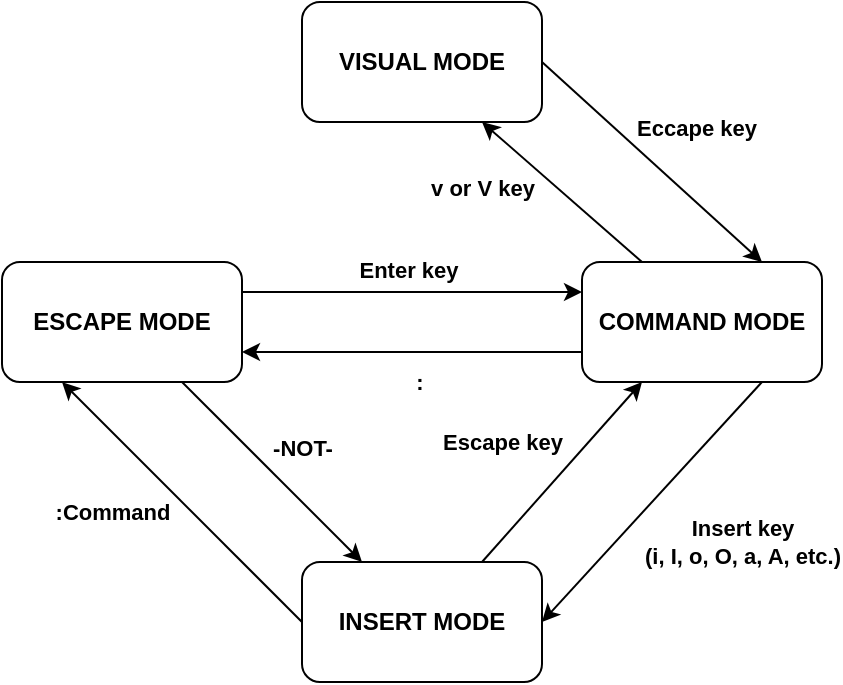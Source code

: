 <mxfile version="21.1.2" type="device">
  <diagram name="Страница 1" id="i-m2k3XK_V0nmeYM6Gjc">
    <mxGraphModel dx="705" dy="457" grid="1" gridSize="10" guides="1" tooltips="1" connect="1" arrows="1" fold="1" page="1" pageScale="1" pageWidth="1200" pageHeight="1400" math="0" shadow="0">
      <root>
        <mxCell id="0" />
        <mxCell id="1" parent="0" />
        <mxCell id="A6MxWUw8LgV8OTlGh1sf-6" style="rounded=0;orthogonalLoop=1;jettySize=auto;html=1;exitX=0.75;exitY=1;exitDx=0;exitDy=0;entryX=0.25;entryY=0;entryDx=0;entryDy=0;" edge="1" parent="1" source="A6MxWUw8LgV8OTlGh1sf-1" target="A6MxWUw8LgV8OTlGh1sf-2">
          <mxGeometry relative="1" as="geometry" />
        </mxCell>
        <mxCell id="A6MxWUw8LgV8OTlGh1sf-15" value="-NOT-" style="edgeLabel;html=1;align=center;verticalAlign=middle;resizable=0;points=[];fontStyle=1" vertex="1" connectable="0" parent="A6MxWUw8LgV8OTlGh1sf-6">
          <mxGeometry x="-0.167" y="-1" relative="1" as="geometry">
            <mxPoint x="23" y="-5" as="offset" />
          </mxGeometry>
        </mxCell>
        <mxCell id="A6MxWUw8LgV8OTlGh1sf-10" style="rounded=0;orthogonalLoop=1;jettySize=auto;html=1;exitX=1;exitY=0.25;exitDx=0;exitDy=0;entryX=0;entryY=0.25;entryDx=0;entryDy=0;" edge="1" parent="1" source="A6MxWUw8LgV8OTlGh1sf-1" target="A6MxWUw8LgV8OTlGh1sf-3">
          <mxGeometry relative="1" as="geometry" />
        </mxCell>
        <mxCell id="A6MxWUw8LgV8OTlGh1sf-16" value="Enter key" style="edgeLabel;html=1;align=center;verticalAlign=middle;resizable=0;points=[];fontStyle=1" vertex="1" connectable="0" parent="A6MxWUw8LgV8OTlGh1sf-10">
          <mxGeometry x="-0.292" relative="1" as="geometry">
            <mxPoint x="23" y="-11" as="offset" />
          </mxGeometry>
        </mxCell>
        <mxCell id="A6MxWUw8LgV8OTlGh1sf-1" value="ESCAPE MODE" style="rounded=1;whiteSpace=wrap;html=1;fontStyle=1" vertex="1" parent="1">
          <mxGeometry x="330" y="220" width="120" height="60" as="geometry" />
        </mxCell>
        <mxCell id="A6MxWUw8LgV8OTlGh1sf-9" style="rounded=0;orthogonalLoop=1;jettySize=auto;html=1;exitX=0;exitY=0.5;exitDx=0;exitDy=0;entryX=0.25;entryY=1;entryDx=0;entryDy=0;" edge="1" parent="1" source="A6MxWUw8LgV8OTlGh1sf-2" target="A6MxWUw8LgV8OTlGh1sf-1">
          <mxGeometry relative="1" as="geometry" />
        </mxCell>
        <mxCell id="A6MxWUw8LgV8OTlGh1sf-14" value=":Command" style="edgeLabel;html=1;align=center;verticalAlign=middle;resizable=0;points=[];fontStyle=1" vertex="1" connectable="0" parent="A6MxWUw8LgV8OTlGh1sf-9">
          <mxGeometry x="-0.125" y="-3" relative="1" as="geometry">
            <mxPoint x="-45" y="-1" as="offset" />
          </mxGeometry>
        </mxCell>
        <mxCell id="A6MxWUw8LgV8OTlGh1sf-2" value="INSERT MODE" style="rounded=1;whiteSpace=wrap;html=1;fontStyle=1" vertex="1" parent="1">
          <mxGeometry x="480" y="370" width="120" height="60" as="geometry" />
        </mxCell>
        <mxCell id="A6MxWUw8LgV8OTlGh1sf-11" style="edgeStyle=orthogonalEdgeStyle;rounded=0;orthogonalLoop=1;jettySize=auto;html=1;exitX=0;exitY=0.75;exitDx=0;exitDy=0;entryX=1;entryY=0.75;entryDx=0;entryDy=0;" edge="1" parent="1" source="A6MxWUw8LgV8OTlGh1sf-3" target="A6MxWUw8LgV8OTlGh1sf-1">
          <mxGeometry relative="1" as="geometry" />
        </mxCell>
        <mxCell id="A6MxWUw8LgV8OTlGh1sf-17" value=":&amp;nbsp;" style="edgeLabel;html=1;align=center;verticalAlign=middle;resizable=0;points=[];fontStyle=1" vertex="1" connectable="0" parent="A6MxWUw8LgV8OTlGh1sf-11">
          <mxGeometry x="0.097" y="-1" relative="1" as="geometry">
            <mxPoint x="13" y="16" as="offset" />
          </mxGeometry>
        </mxCell>
        <mxCell id="A6MxWUw8LgV8OTlGh1sf-20" style="rounded=0;orthogonalLoop=1;jettySize=auto;html=1;exitX=0.25;exitY=0;exitDx=0;exitDy=0;entryX=0.75;entryY=1;entryDx=0;entryDy=0;" edge="1" parent="1" source="A6MxWUw8LgV8OTlGh1sf-3" target="A6MxWUw8LgV8OTlGh1sf-4">
          <mxGeometry relative="1" as="geometry" />
        </mxCell>
        <mxCell id="A6MxWUw8LgV8OTlGh1sf-22" value="v or V key" style="edgeLabel;html=1;align=center;verticalAlign=middle;resizable=0;points=[];fontStyle=1" vertex="1" connectable="0" parent="A6MxWUw8LgV8OTlGh1sf-20">
          <mxGeometry x="0.498" y="2" relative="1" as="geometry">
            <mxPoint x="-19" y="14" as="offset" />
          </mxGeometry>
        </mxCell>
        <mxCell id="A6MxWUw8LgV8OTlGh1sf-21" style="rounded=0;orthogonalLoop=1;jettySize=auto;html=1;exitX=1;exitY=0.5;exitDx=0;exitDy=0;entryX=0.75;entryY=0;entryDx=0;entryDy=0;" edge="1" parent="1" source="A6MxWUw8LgV8OTlGh1sf-4" target="A6MxWUw8LgV8OTlGh1sf-3">
          <mxGeometry relative="1" as="geometry" />
        </mxCell>
        <mxCell id="A6MxWUw8LgV8OTlGh1sf-23" value="Eccape key" style="edgeLabel;html=1;align=center;verticalAlign=middle;resizable=0;points=[];fontStyle=1" vertex="1" connectable="0" parent="A6MxWUw8LgV8OTlGh1sf-21">
          <mxGeometry x="-0.134" y="1" relative="1" as="geometry">
            <mxPoint x="28" y="-10" as="offset" />
          </mxGeometry>
        </mxCell>
        <mxCell id="A6MxWUw8LgV8OTlGh1sf-3" value="COMMAND MODE" style="rounded=1;whiteSpace=wrap;html=1;fontStyle=1" vertex="1" parent="1">
          <mxGeometry x="620" y="220" width="120" height="60" as="geometry" />
        </mxCell>
        <mxCell id="A6MxWUw8LgV8OTlGh1sf-4" value="VISUAL MODE" style="rounded=1;whiteSpace=wrap;html=1;fontStyle=1" vertex="1" parent="1">
          <mxGeometry x="480" y="90" width="120" height="60" as="geometry" />
        </mxCell>
        <mxCell id="A6MxWUw8LgV8OTlGh1sf-12" style="rounded=0;orthogonalLoop=1;jettySize=auto;html=1;exitX=1;exitY=0.5;exitDx=0;exitDy=0;entryX=0.75;entryY=1;entryDx=0;entryDy=0;" edge="1" parent="1">
          <mxGeometry relative="1" as="geometry">
            <mxPoint x="710" y="280" as="sourcePoint" />
            <mxPoint x="600" y="400" as="targetPoint" />
          </mxGeometry>
        </mxCell>
        <mxCell id="A6MxWUw8LgV8OTlGh1sf-18" value="Escape key" style="edgeLabel;html=1;align=center;verticalAlign=middle;resizable=0;points=[];fontStyle=1" vertex="1" connectable="0" parent="A6MxWUw8LgV8OTlGh1sf-12">
          <mxGeometry x="0.125" y="-2" relative="1" as="geometry">
            <mxPoint x="-67" y="-36" as="offset" />
          </mxGeometry>
        </mxCell>
        <mxCell id="A6MxWUw8LgV8OTlGh1sf-13" style="rounded=0;orthogonalLoop=1;jettySize=auto;html=1;exitX=0.25;exitY=1;exitDx=0;exitDy=0;entryX=0.75;entryY=0;entryDx=0;entryDy=0;" edge="1" parent="1">
          <mxGeometry relative="1" as="geometry">
            <mxPoint x="570" y="370" as="sourcePoint" />
            <mxPoint x="650" y="280" as="targetPoint" />
          </mxGeometry>
        </mxCell>
        <mxCell id="A6MxWUw8LgV8OTlGh1sf-19" value="Insert key &lt;br&gt;(i, I, o, O, a, A,&amp;nbsp;etc.)" style="edgeLabel;html=1;align=center;verticalAlign=middle;resizable=0;points=[];fontStyle=1" vertex="1" connectable="0" parent="A6MxWUw8LgV8OTlGh1sf-13">
          <mxGeometry x="-0.248" relative="1" as="geometry">
            <mxPoint x="100" y="24" as="offset" />
          </mxGeometry>
        </mxCell>
      </root>
    </mxGraphModel>
  </diagram>
</mxfile>
